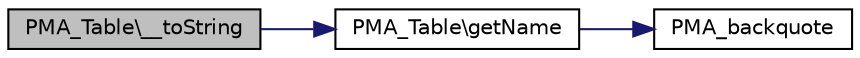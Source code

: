 digraph G
{
  edge [fontname="Helvetica",fontsize="10",labelfontname="Helvetica",labelfontsize="10"];
  node [fontname="Helvetica",fontsize="10",shape=record];
  rankdir="LR";
  Node1 [label="PMA_Table\\__toString",height=0.2,width=0.4,color="black", fillcolor="grey75", style="filled" fontcolor="black"];
  Node1 -> Node2 [color="midnightblue",fontsize="10",style="solid",fontname="Helvetica"];
  Node2 [label="PMA_Table\\getName",height=0.2,width=0.4,color="black", fillcolor="white", style="filled",URL="$classPMA__Table.html#aae1b4a41d3a7ea629bfea629c1dec6dd",tooltip="returns table name"];
  Node2 -> Node3 [color="midnightblue",fontsize="10",style="solid",fontname="Helvetica"];
  Node3 [label="PMA_backquote",height=0.2,width=0.4,color="black", fillcolor="white", style="filled",URL="$common_8lib_8php.html#a81c4628f679a153bb4475c5ee2ae49ec",tooltip="Adds backquotes on both sides of a database, table or field name."];
}
